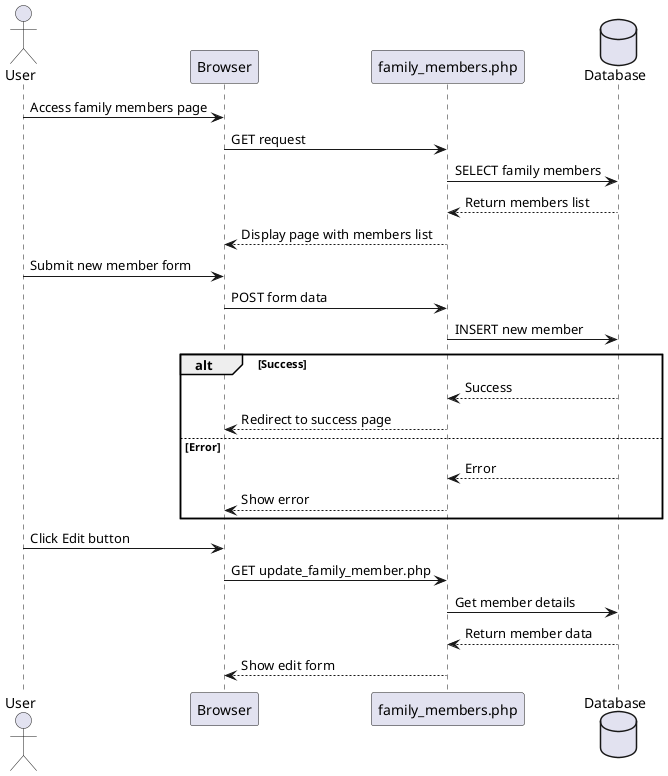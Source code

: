@startuml Family Members Management

actor User
participant Browser
participant "family_members.php" as PHP
database Database

' View Family Members
User -> Browser: Access family members page
Browser -> PHP: GET request
PHP -> Database: SELECT family members
Database --> PHP: Return members list
PHP --> Browser: Display page with members list

' Add Family Member
User -> Browser: Submit new member form
Browser -> PHP: POST form data
PHP -> Database: INSERT new member
alt Success
    Database --> PHP: Success
    PHP --> Browser: Redirect to success page
else Error
    Database --> PHP: Error
    PHP --> Browser: Show error
end

' Edit Family Member
User -> Browser: Click Edit button
Browser -> PHP: GET update_family_member.php
PHP -> Database: Get member details
Database --> PHP: Return member data
PHP --> Browser: Show edit form

@enduml 